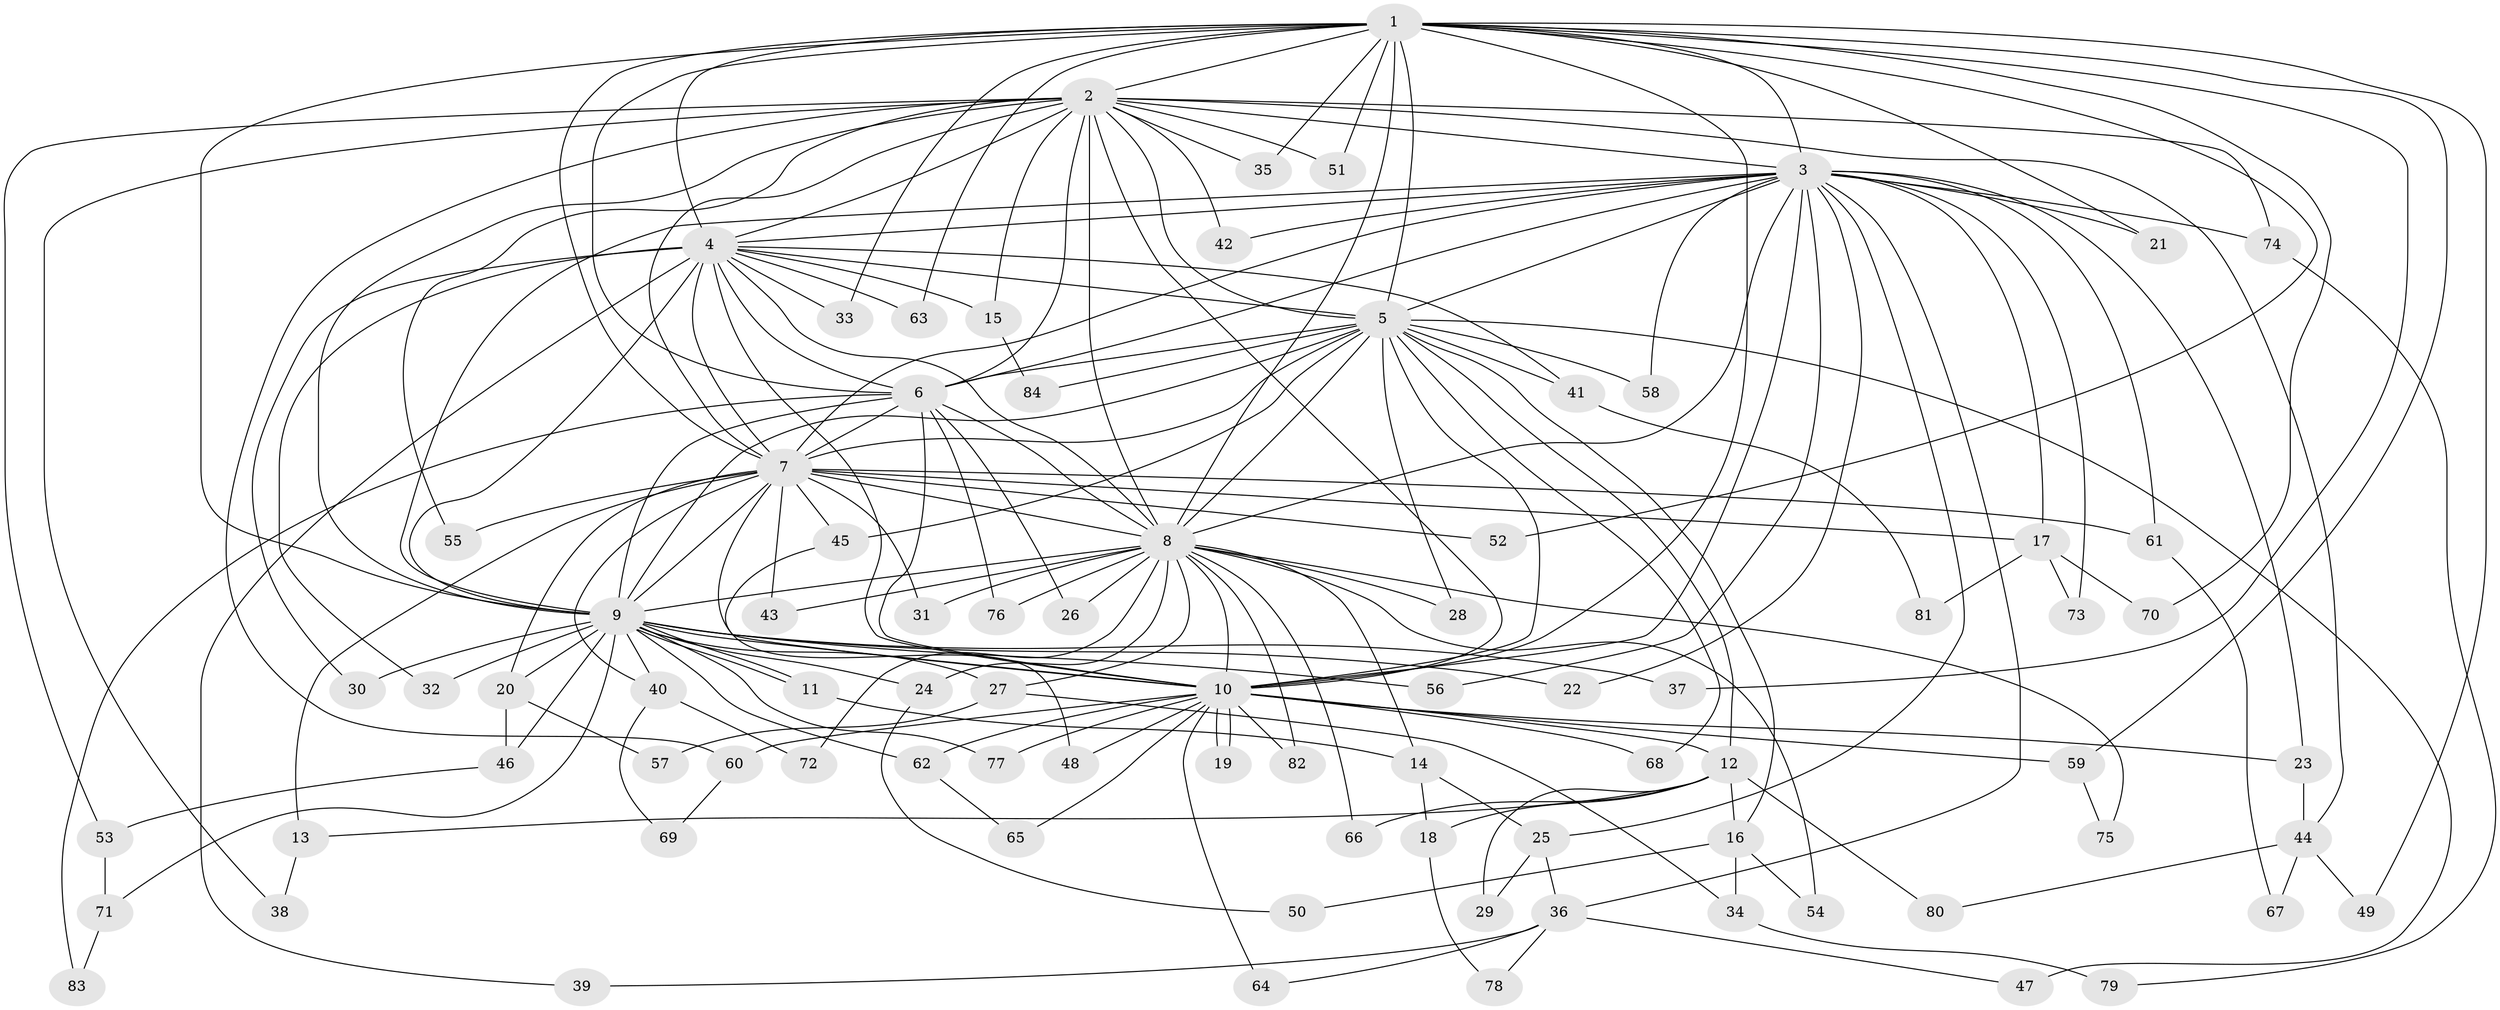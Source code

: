 // coarse degree distribution, {16: 0.023809523809523808, 15: 0.07142857142857142, 18: 0.023809523809523808, 13: 0.023809523809523808, 17: 0.023809523809523808, 14: 0.023809523809523808, 19: 0.023809523809523808, 3: 0.21428571428571427, 9: 0.023809523809523808, 4: 0.09523809523809523, 5: 0.023809523809523808, 2: 0.38095238095238093, 6: 0.023809523809523808, 1: 0.023809523809523808}
// Generated by graph-tools (version 1.1) at 2025/17/03/04/25 18:17:38]
// undirected, 84 vertices, 193 edges
graph export_dot {
graph [start="1"]
  node [color=gray90,style=filled];
  1;
  2;
  3;
  4;
  5;
  6;
  7;
  8;
  9;
  10;
  11;
  12;
  13;
  14;
  15;
  16;
  17;
  18;
  19;
  20;
  21;
  22;
  23;
  24;
  25;
  26;
  27;
  28;
  29;
  30;
  31;
  32;
  33;
  34;
  35;
  36;
  37;
  38;
  39;
  40;
  41;
  42;
  43;
  44;
  45;
  46;
  47;
  48;
  49;
  50;
  51;
  52;
  53;
  54;
  55;
  56;
  57;
  58;
  59;
  60;
  61;
  62;
  63;
  64;
  65;
  66;
  67;
  68;
  69;
  70;
  71;
  72;
  73;
  74;
  75;
  76;
  77;
  78;
  79;
  80;
  81;
  82;
  83;
  84;
  1 -- 2;
  1 -- 3;
  1 -- 4;
  1 -- 5;
  1 -- 6;
  1 -- 7;
  1 -- 8;
  1 -- 9;
  1 -- 10;
  1 -- 21;
  1 -- 33;
  1 -- 35;
  1 -- 37;
  1 -- 49;
  1 -- 51;
  1 -- 52;
  1 -- 59;
  1 -- 63;
  1 -- 70;
  2 -- 3;
  2 -- 4;
  2 -- 5;
  2 -- 6;
  2 -- 7;
  2 -- 8;
  2 -- 9;
  2 -- 10;
  2 -- 15;
  2 -- 35;
  2 -- 38;
  2 -- 42;
  2 -- 44;
  2 -- 51;
  2 -- 53;
  2 -- 55;
  2 -- 60;
  2 -- 74;
  3 -- 4;
  3 -- 5;
  3 -- 6;
  3 -- 7;
  3 -- 8;
  3 -- 9;
  3 -- 10;
  3 -- 17;
  3 -- 21;
  3 -- 22;
  3 -- 23;
  3 -- 25;
  3 -- 36;
  3 -- 42;
  3 -- 56;
  3 -- 58;
  3 -- 61;
  3 -- 73;
  3 -- 74;
  4 -- 5;
  4 -- 6;
  4 -- 7;
  4 -- 8;
  4 -- 9;
  4 -- 10;
  4 -- 15;
  4 -- 30;
  4 -- 32;
  4 -- 33;
  4 -- 39;
  4 -- 41;
  4 -- 63;
  5 -- 6;
  5 -- 7;
  5 -- 8;
  5 -- 9;
  5 -- 10;
  5 -- 12;
  5 -- 16;
  5 -- 28;
  5 -- 41;
  5 -- 45;
  5 -- 47;
  5 -- 58;
  5 -- 68;
  5 -- 84;
  6 -- 7;
  6 -- 8;
  6 -- 9;
  6 -- 10;
  6 -- 26;
  6 -- 76;
  6 -- 83;
  7 -- 8;
  7 -- 9;
  7 -- 10;
  7 -- 13;
  7 -- 17;
  7 -- 20;
  7 -- 31;
  7 -- 40;
  7 -- 43;
  7 -- 45;
  7 -- 52;
  7 -- 55;
  7 -- 61;
  8 -- 9;
  8 -- 10;
  8 -- 14;
  8 -- 24;
  8 -- 26;
  8 -- 27;
  8 -- 28;
  8 -- 31;
  8 -- 43;
  8 -- 54;
  8 -- 66;
  8 -- 72;
  8 -- 75;
  8 -- 76;
  8 -- 82;
  9 -- 10;
  9 -- 11;
  9 -- 11;
  9 -- 20;
  9 -- 22;
  9 -- 24;
  9 -- 27;
  9 -- 30;
  9 -- 32;
  9 -- 37;
  9 -- 40;
  9 -- 46;
  9 -- 56;
  9 -- 62;
  9 -- 71;
  9 -- 77;
  10 -- 12;
  10 -- 19;
  10 -- 19;
  10 -- 23;
  10 -- 48;
  10 -- 59;
  10 -- 60;
  10 -- 62;
  10 -- 64;
  10 -- 65;
  10 -- 68;
  10 -- 77;
  10 -- 82;
  11 -- 14;
  12 -- 13;
  12 -- 16;
  12 -- 18;
  12 -- 29;
  12 -- 66;
  12 -- 80;
  13 -- 38;
  14 -- 18;
  14 -- 25;
  15 -- 84;
  16 -- 34;
  16 -- 50;
  16 -- 54;
  17 -- 70;
  17 -- 73;
  17 -- 81;
  18 -- 78;
  20 -- 46;
  20 -- 57;
  23 -- 44;
  24 -- 50;
  25 -- 29;
  25 -- 36;
  27 -- 34;
  27 -- 57;
  34 -- 79;
  36 -- 39;
  36 -- 47;
  36 -- 64;
  36 -- 78;
  40 -- 69;
  40 -- 72;
  41 -- 81;
  44 -- 49;
  44 -- 67;
  44 -- 80;
  45 -- 48;
  46 -- 53;
  53 -- 71;
  59 -- 75;
  60 -- 69;
  61 -- 67;
  62 -- 65;
  71 -- 83;
  74 -- 79;
}
